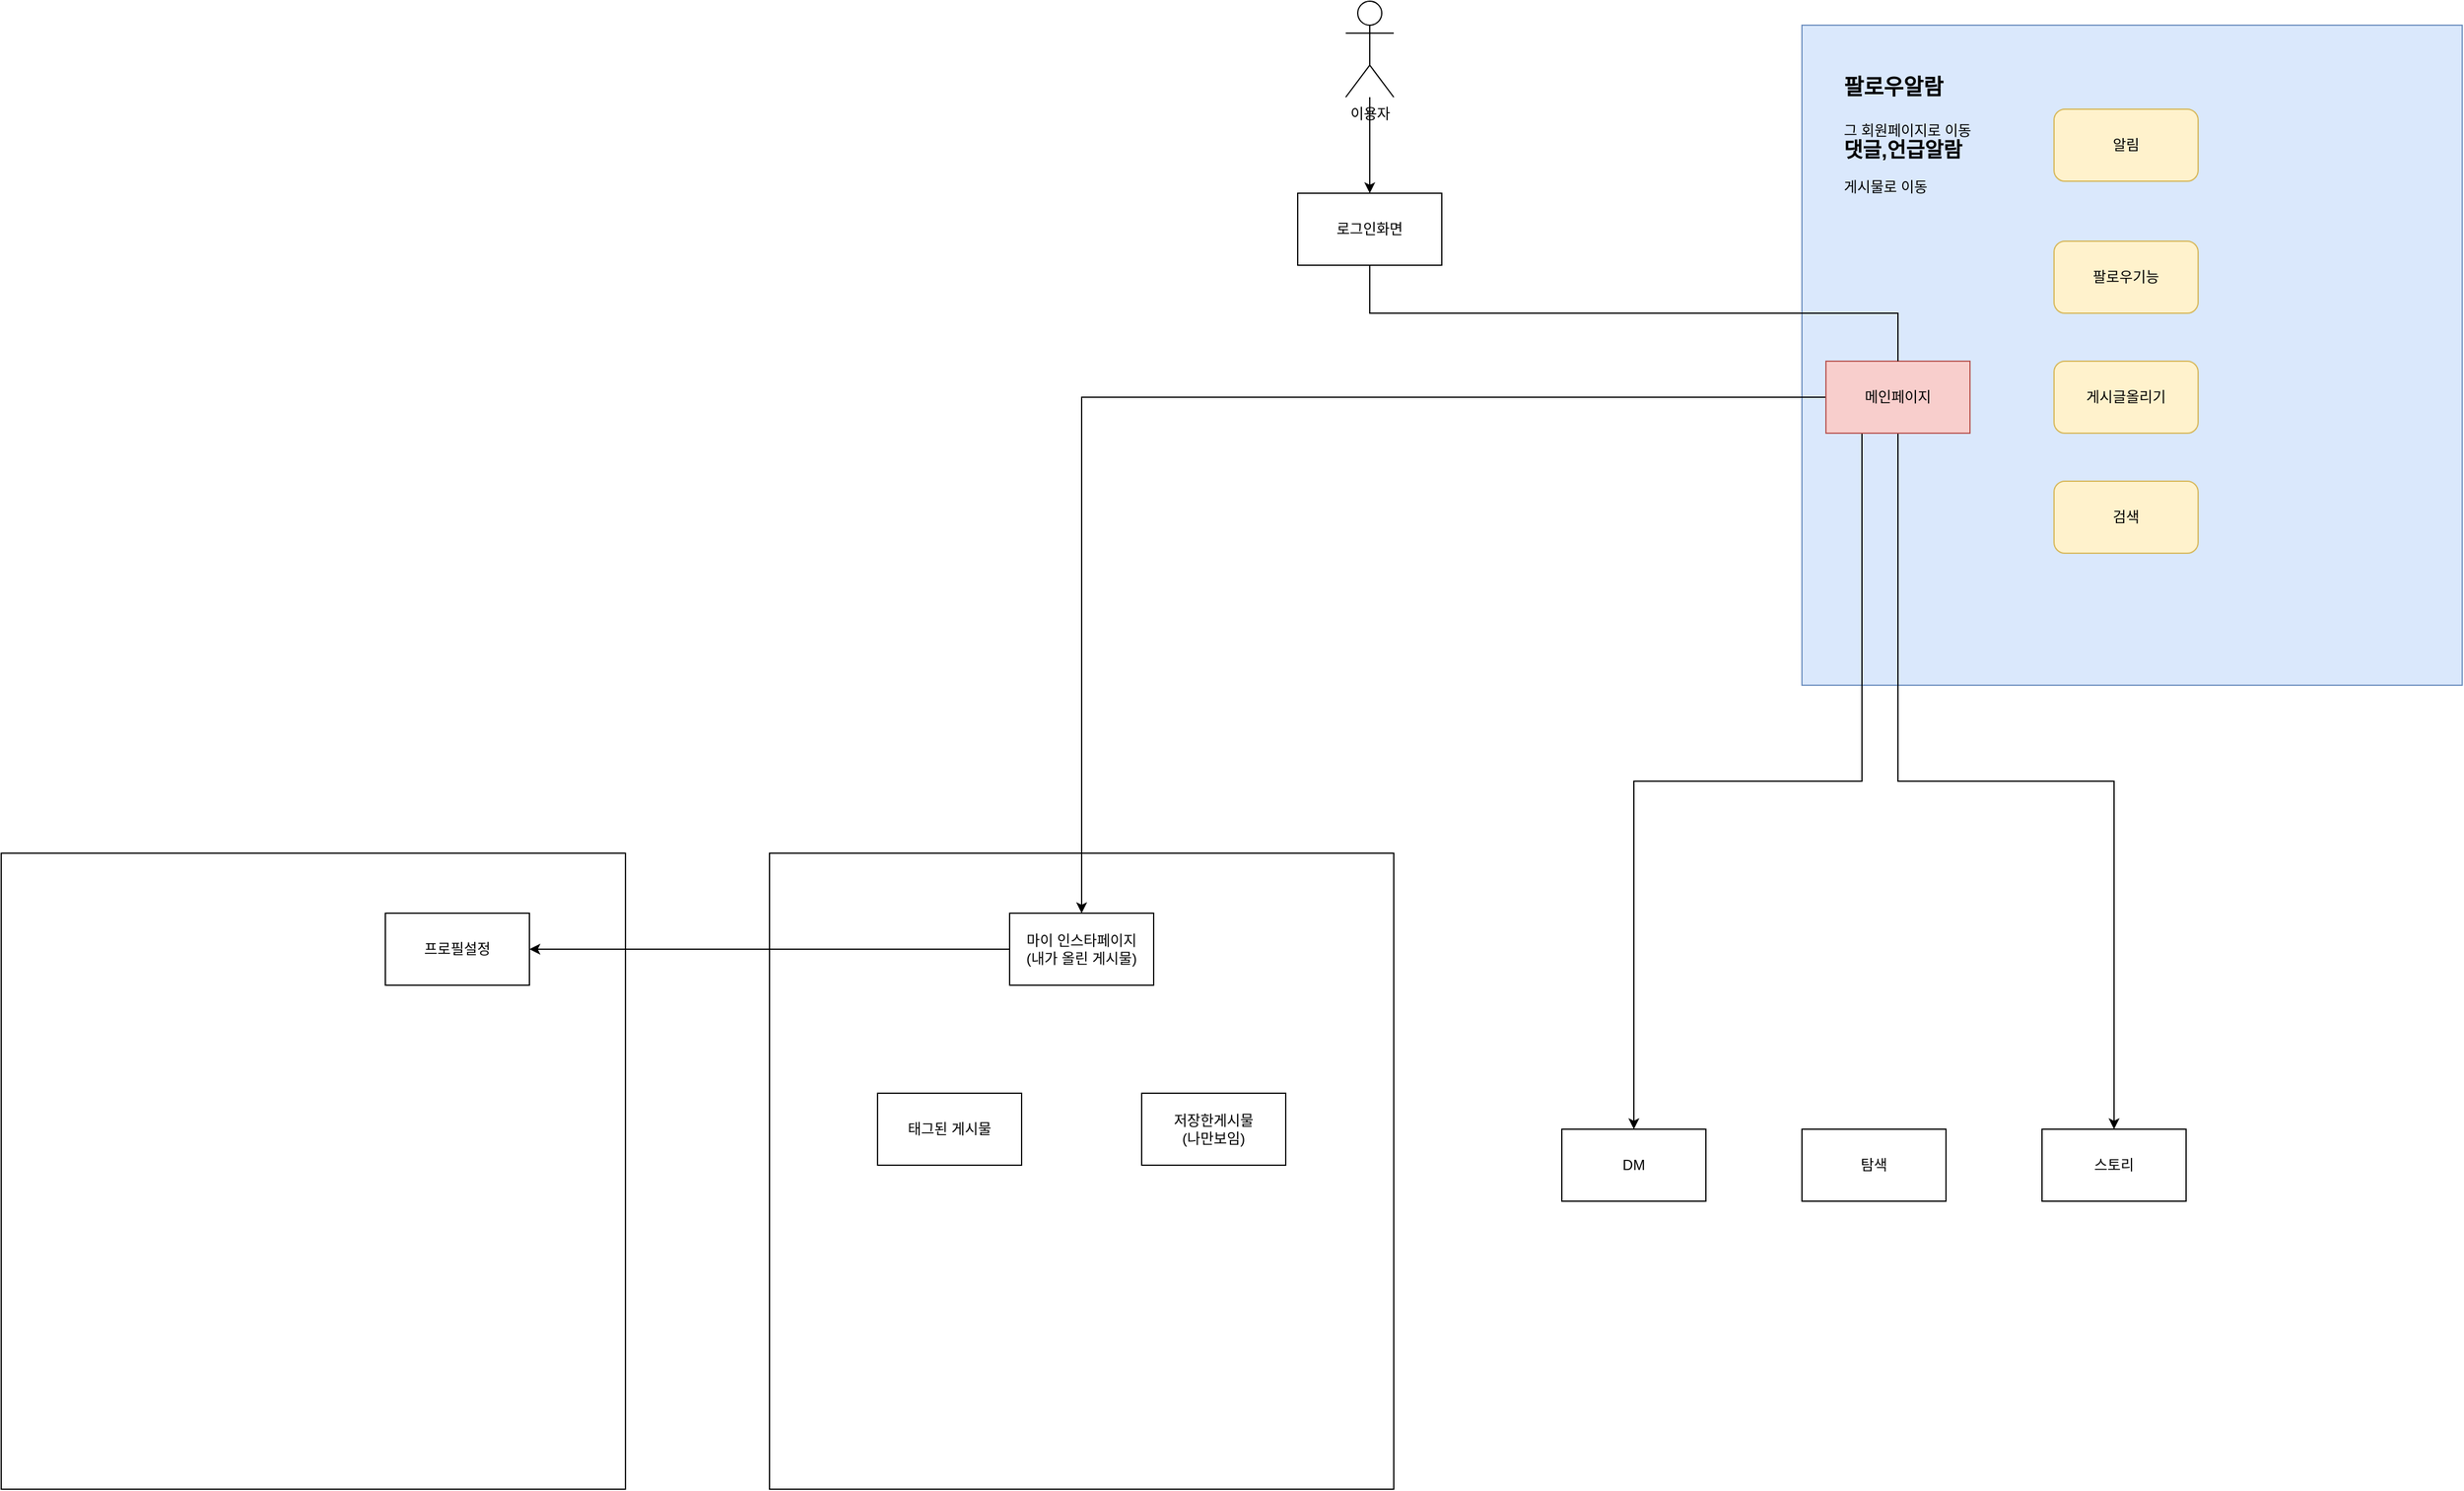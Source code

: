 <mxfile version="19.0.3" type="github">
  <diagram id="C5RBs43oDa-KdzZeNtuy" name="Page-1">
    <mxGraphModel dx="2622" dy="839" grid="1" gridSize="10" guides="1" tooltips="1" connect="1" arrows="1" fold="1" page="0" pageScale="1" pageWidth="827" pageHeight="1169" background="none" math="0" shadow="0">
      <root>
        <mxCell id="WIyWlLk6GJQsqaUBKTNV-0" />
        <mxCell id="WIyWlLk6GJQsqaUBKTNV-1" parent="WIyWlLk6GJQsqaUBKTNV-0" />
        <mxCell id="J_sU891s8MT5SBKR55Ze-5" value="" style="rounded=0;whiteSpace=wrap;html=1;" vertex="1" parent="WIyWlLk6GJQsqaUBKTNV-1">
          <mxGeometry x="-1200" y="750" width="520" height="530" as="geometry" />
        </mxCell>
        <mxCell id="J_sU891s8MT5SBKR55Ze-0" value="" style="rounded=0;whiteSpace=wrap;html=1;" vertex="1" parent="WIyWlLk6GJQsqaUBKTNV-1">
          <mxGeometry x="-560" y="750" width="520" height="530" as="geometry" />
        </mxCell>
        <mxCell id="Q_j-_wuTV0GQLxaStVmY-24" value="" style="whiteSpace=wrap;html=1;aspect=fixed;fillColor=#dae8fc;strokeColor=#6c8ebf;" parent="WIyWlLk6GJQsqaUBKTNV-1" vertex="1">
          <mxGeometry x="300" y="60" width="550" height="550" as="geometry" />
        </mxCell>
        <mxCell id="Uz_6PqyY0tcn0quGZGD0-0" value="DM" style="rounded=0;whiteSpace=wrap;html=1;" parent="WIyWlLk6GJQsqaUBKTNV-1" vertex="1">
          <mxGeometry x="100" y="980" width="120" height="60" as="geometry" />
        </mxCell>
        <mxCell id="J_sU891s8MT5SBKR55Ze-6" value="" style="edgeStyle=orthogonalEdgeStyle;rounded=0;orthogonalLoop=1;jettySize=auto;html=1;" edge="1" parent="WIyWlLk6GJQsqaUBKTNV-1" source="Uz_6PqyY0tcn0quGZGD0-1" target="Uz_6PqyY0tcn0quGZGD0-2">
          <mxGeometry relative="1" as="geometry" />
        </mxCell>
        <mxCell id="Uz_6PqyY0tcn0quGZGD0-1" value="이용자" style="shape=umlActor;verticalLabelPosition=bottom;verticalAlign=top;html=1;outlineConnect=0;" parent="WIyWlLk6GJQsqaUBKTNV-1" vertex="1">
          <mxGeometry x="-80" y="40" width="40" height="80" as="geometry" />
        </mxCell>
        <mxCell id="Uz_6PqyY0tcn0quGZGD0-2" value="로그인화면" style="rounded=0;whiteSpace=wrap;html=1;" parent="WIyWlLk6GJQsqaUBKTNV-1" vertex="1">
          <mxGeometry x="-120" y="200" width="120" height="60" as="geometry" />
        </mxCell>
        <mxCell id="J_sU891s8MT5SBKR55Ze-4" style="edgeStyle=orthogonalEdgeStyle;rounded=0;orthogonalLoop=1;jettySize=auto;html=1;exitX=0;exitY=0.5;exitDx=0;exitDy=0;entryX=1;entryY=0.5;entryDx=0;entryDy=0;" edge="1" parent="WIyWlLk6GJQsqaUBKTNV-1" source="Q_j-_wuTV0GQLxaStVmY-2" target="J_sU891s8MT5SBKR55Ze-2">
          <mxGeometry relative="1" as="geometry" />
        </mxCell>
        <mxCell id="Q_j-_wuTV0GQLxaStVmY-2" value="마이 인스타페이지&lt;br&gt;(내가 올린 게시물)" style="rounded=0;whiteSpace=wrap;html=1;" parent="WIyWlLk6GJQsqaUBKTNV-1" vertex="1">
          <mxGeometry x="-360" y="800" width="120" height="60" as="geometry" />
        </mxCell>
        <mxCell id="Q_j-_wuTV0GQLxaStVmY-5" style="edgeStyle=orthogonalEdgeStyle;rounded=0;orthogonalLoop=1;jettySize=auto;html=1;exitX=0.5;exitY=1;exitDx=0;exitDy=0;entryX=0.5;entryY=0;entryDx=0;entryDy=0;" parent="WIyWlLk6GJQsqaUBKTNV-1" source="Q_j-_wuTV0GQLxaStVmY-3" target="Q_j-_wuTV0GQLxaStVmY-8" edge="1">
          <mxGeometry relative="1" as="geometry">
            <mxPoint x="379.941" y="620.059" as="targetPoint" />
          </mxGeometry>
        </mxCell>
        <mxCell id="Q_j-_wuTV0GQLxaStVmY-22" style="edgeStyle=orthogonalEdgeStyle;rounded=0;orthogonalLoop=1;jettySize=auto;html=1;exitX=0;exitY=0.5;exitDx=0;exitDy=0;entryX=0.5;entryY=0;entryDx=0;entryDy=0;" parent="WIyWlLk6GJQsqaUBKTNV-1" source="Q_j-_wuTV0GQLxaStVmY-3" target="Q_j-_wuTV0GQLxaStVmY-2" edge="1">
          <mxGeometry relative="1" as="geometry" />
        </mxCell>
        <mxCell id="Q_j-_wuTV0GQLxaStVmY-23" style="edgeStyle=orthogonalEdgeStyle;rounded=0;orthogonalLoop=1;jettySize=auto;html=1;exitX=0.25;exitY=1;exitDx=0;exitDy=0;entryX=0.5;entryY=0;entryDx=0;entryDy=0;" parent="WIyWlLk6GJQsqaUBKTNV-1" source="Q_j-_wuTV0GQLxaStVmY-3" target="Uz_6PqyY0tcn0quGZGD0-0" edge="1">
          <mxGeometry relative="1" as="geometry" />
        </mxCell>
        <mxCell id="Q_j-_wuTV0GQLxaStVmY-3" value="메인페이지" style="rounded=0;whiteSpace=wrap;html=1;fillColor=#f8cecc;strokeColor=#b85450;" parent="WIyWlLk6GJQsqaUBKTNV-1" vertex="1">
          <mxGeometry x="320" y="340" width="120" height="60" as="geometry" />
        </mxCell>
        <mxCell id="Q_j-_wuTV0GQLxaStVmY-7" value="탐색" style="rounded=0;whiteSpace=wrap;html=1;" parent="WIyWlLk6GJQsqaUBKTNV-1" vertex="1">
          <mxGeometry x="300" y="980" width="120" height="60" as="geometry" />
        </mxCell>
        <mxCell id="Q_j-_wuTV0GQLxaStVmY-8" value="스토리" style="rounded=0;whiteSpace=wrap;html=1;" parent="WIyWlLk6GJQsqaUBKTNV-1" vertex="1">
          <mxGeometry x="500" y="980" width="120" height="60" as="geometry" />
        </mxCell>
        <mxCell id="Q_j-_wuTV0GQLxaStVmY-9" value="팔로우기능" style="rounded=1;whiteSpace=wrap;html=1;fillColor=#fff2cc;strokeColor=#d6b656;" parent="WIyWlLk6GJQsqaUBKTNV-1" vertex="1">
          <mxGeometry x="510" y="240" width="120" height="60" as="geometry" />
        </mxCell>
        <mxCell id="Q_j-_wuTV0GQLxaStVmY-10" value="알림" style="rounded=1;whiteSpace=wrap;html=1;fillColor=#fff2cc;strokeColor=#d6b656;" parent="WIyWlLk6GJQsqaUBKTNV-1" vertex="1">
          <mxGeometry x="510" y="130" width="120" height="60" as="geometry" />
        </mxCell>
        <mxCell id="Q_j-_wuTV0GQLxaStVmY-12" value="게시글올리기" style="rounded=1;whiteSpace=wrap;html=1;fillColor=#fff2cc;strokeColor=#d6b656;" parent="WIyWlLk6GJQsqaUBKTNV-1" vertex="1">
          <mxGeometry x="510" y="340" width="120" height="60" as="geometry" />
        </mxCell>
        <mxCell id="Q_j-_wuTV0GQLxaStVmY-13" value="검색" style="rounded=1;whiteSpace=wrap;html=1;fillColor=#fff2cc;strokeColor=#d6b656;" parent="WIyWlLk6GJQsqaUBKTNV-1" vertex="1">
          <mxGeometry x="510" y="440" width="120" height="60" as="geometry" />
        </mxCell>
        <mxCell id="Q_j-_wuTV0GQLxaStVmY-19" value="저장한게시물&lt;br&gt;(나만보임)" style="rounded=0;whiteSpace=wrap;html=1;" parent="WIyWlLk6GJQsqaUBKTNV-1" vertex="1">
          <mxGeometry x="-250" y="950" width="120" height="60" as="geometry" />
        </mxCell>
        <mxCell id="Q_j-_wuTV0GQLxaStVmY-20" value="태그된 게시물" style="rounded=0;whiteSpace=wrap;html=1;" parent="WIyWlLk6GJQsqaUBKTNV-1" vertex="1">
          <mxGeometry x="-470" y="950" width="120" height="60" as="geometry" />
        </mxCell>
        <mxCell id="Q_j-_wuTV0GQLxaStVmY-25" value="" style="edgeStyle=orthogonalEdgeStyle;rounded=0;orthogonalLoop=1;jettySize=auto;html=1;exitX=0.5;exitY=1;exitDx=0;exitDy=0;entryX=0.5;entryY=0;entryDx=0;entryDy=0;endArrow=none;" parent="WIyWlLk6GJQsqaUBKTNV-1" source="Uz_6PqyY0tcn0quGZGD0-2" target="Q_j-_wuTV0GQLxaStVmY-3" edge="1">
          <mxGeometry relative="1" as="geometry">
            <mxPoint x="380.0" y="460" as="sourcePoint" />
            <mxPoint x="380.0" y="600" as="targetPoint" />
          </mxGeometry>
        </mxCell>
        <mxCell id="Q_j-_wuTV0GQLxaStVmY-26" style="edgeStyle=orthogonalEdgeStyle;rounded=0;orthogonalLoop=1;jettySize=auto;html=1;exitX=0.5;exitY=1;exitDx=0;exitDy=0;" parent="WIyWlLk6GJQsqaUBKTNV-1" edge="1">
          <mxGeometry relative="1" as="geometry">
            <mxPoint x="720.0" y="190" as="sourcePoint" />
            <mxPoint x="720.0" y="190" as="targetPoint" />
          </mxGeometry>
        </mxCell>
        <mxCell id="Q_j-_wuTV0GQLxaStVmY-27" value="&lt;h1&gt;&lt;font style=&quot;font-size: 18px;&quot;&gt;팔로우알람&lt;/font&gt;&lt;/h1&gt;&lt;div&gt;그 회원페이지로 이동&lt;/div&gt;&lt;div style=&quot;font-size: 17px;&quot;&gt;&lt;b&gt;댓글,언급알람&lt;/b&gt;&lt;/div&gt;&lt;div style=&quot;font-size: 10px;&quot;&gt;&lt;br&gt;&lt;/div&gt;&lt;div style=&quot;&quot;&gt;&lt;font style=&quot;font-size: 12px;&quot;&gt;게시물로 이동&lt;/font&gt;&lt;/div&gt;" style="text;html=1;strokeColor=none;fillColor=none;spacing=5;spacingTop=-20;whiteSpace=wrap;overflow=hidden;rounded=0;" parent="WIyWlLk6GJQsqaUBKTNV-1" vertex="1">
          <mxGeometry x="330" y="90" width="190" height="120" as="geometry" />
        </mxCell>
        <mxCell id="J_sU891s8MT5SBKR55Ze-2" value="프로필설정" style="rounded=0;whiteSpace=wrap;html=1;" vertex="1" parent="WIyWlLk6GJQsqaUBKTNV-1">
          <mxGeometry x="-880" y="800" width="120" height="60" as="geometry" />
        </mxCell>
      </root>
    </mxGraphModel>
  </diagram>
</mxfile>
